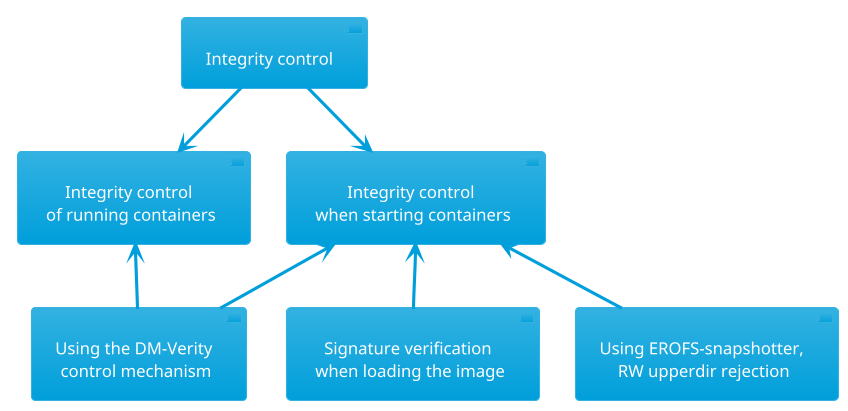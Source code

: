 @startuml
!theme bluegray
skinparam DefaultFontSize 16
skinparam ArrowFontStyle italic
skinparam DefaultTextAlignment center
skinparam backgroundColor transparent
skinparam Shadowing false

[Integrity control] --> [Integrity control\n when starting containers]
[Integrity control] --> [Integrity control\n of running containers]
[Integrity control\n of running containers] <-- [Using the DM-Verity\n control mechanism]
[Integrity control\n when starting containers] <-- [Using the DM-Verity\n control mechanism]

[Integrity control\n when starting containers] <-- [Signature verification\n when loading the image]
[Integrity control\n when starting containers] <-- [Using EROFS-snapshotter,\n RW upperdir rejection]
@enduml